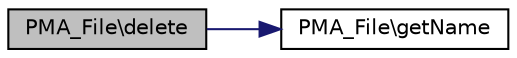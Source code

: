 digraph G
{
  edge [fontname="Helvetica",fontsize="10",labelfontname="Helvetica",labelfontsize="10"];
  node [fontname="Helvetica",fontsize="10",shape=record];
  rankdir="LR";
  Node1 [label="PMA_File\\delete",height=0.2,width=0.4,color="black", fillcolor="grey75", style="filled" fontcolor="black"];
  Node1 -> Node2 [color="midnightblue",fontsize="10",style="solid",fontname="Helvetica"];
  Node2 [label="PMA_File\\getName",height=0.2,width=0.4,color="black", fillcolor="white", style="filled",URL="$classPMA__File.html#afab9c410d91bf9ceb59cb2aa58fc8e6d",tooltip="accessor"];
}
